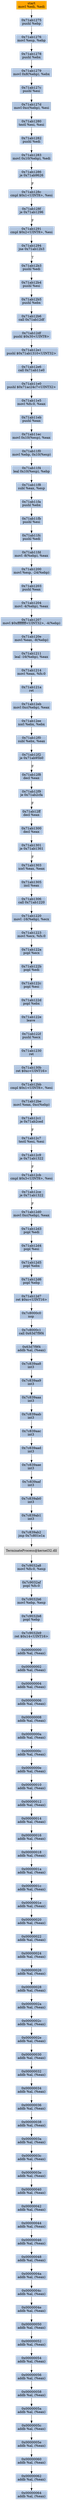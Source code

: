 digraph G {
node[shape=rectangle,style=filled,fillcolor=lightsteelblue,color=lightsteelblue]
bgcolor="transparent"
a0x71ab1273movl_edi_edi[label="start\nmovl %edi, %edi",color="lightgrey",fillcolor="orange"];
a0x71ab1275pushl_ebp[label="0x71ab1275\npushl %ebp"];
a0x71ab1276movl_esp_ebp[label="0x71ab1276\nmovl %esp, %ebp"];
a0x71ab1278pushl_ebx[label="0x71ab1278\npushl %ebx"];
a0x71ab1279movl_0x8ebp__ebx[label="0x71ab1279\nmovl 0x8(%ebp), %ebx"];
a0x71ab127cpushl_esi[label="0x71ab127c\npushl %esi"];
a0x71ab127dmovl_0xcebp__esi[label="0x71ab127d\nmovl 0xc(%ebp), %esi"];
a0x71ab1280testl_esi_esi[label="0x71ab1280\ntestl %esi, %esi"];
a0x71ab1282pushl_edi[label="0x71ab1282\npushl %edi"];
a0x71ab1283movl_0x10ebp__edi[label="0x71ab1283\nmovl 0x10(%ebp), %edi"];
a0x71ab1286je_0x71ab9626[label="0x71ab1286\nje 0x71ab9626"];
a0x71ab128ccmpl_0x1UINT8_esi[label="0x71ab128c\ncmpl $0x1<UINT8>, %esi"];
a0x71ab128fje_0x71ab1296[label="0x71ab128f\nje 0x71ab1296"];
a0x71ab1291cmpl_0x2UINT8_esi[label="0x71ab1291\ncmpl $0x2<UINT8>, %esi"];
a0x71ab1294jne_0x71ab12b3[label="0x71ab1294\njne 0x71ab12b3"];
a0x71ab12b3pushl_edi[label="0x71ab12b3\npushl %edi"];
a0x71ab12b4pushl_esi[label="0x71ab12b4\npushl %esi"];
a0x71ab12b5pushl_ebx[label="0x71ab12b5\npushl %ebx"];
a0x71ab12b6call_0x71ab12df[label="0x71ab12b6\ncall 0x71ab12df"];
a0x71ab12dfpushl_0x30UINT8[label="0x71ab12df\npushl $0x30<UINT8>"];
a0x71ab12e1pushl_0x71ab1310UINT32[label="0x71ab12e1\npushl $0x71ab1310<UINT32>"];
a0x71ab12e6call_0x71ab11e0[label="0x71ab12e6\ncall 0x71ab11e0"];
a0x71ab11e0pushl_0x71ac24c7UINT32[label="0x71ab11e0\npushl $0x71ac24c7<UINT32>"];
a0x71ab11e5movl_fs_0_eax[label="0x71ab11e5\nmovl %fs:0, %eax"];
a0x71ab11ebpushl_eax[label="0x71ab11eb\npushl %eax"];
a0x71ab11ecmovl_0x10esp__eax[label="0x71ab11ec\nmovl 0x10(%esp), %eax"];
a0x71ab11f0movl_ebp_0x10esp_[label="0x71ab11f0\nmovl %ebp, 0x10(%esp)"];
a0x71ab11f4leal_0x10esp__ebp[label="0x71ab11f4\nleal 0x10(%esp), %ebp"];
a0x71ab11f8subl_eax_esp[label="0x71ab11f8\nsubl %eax, %esp"];
a0x71ab11fapushl_ebx[label="0x71ab11fa\npushl %ebx"];
a0x71ab11fbpushl_esi[label="0x71ab11fb\npushl %esi"];
a0x71ab11fcpushl_edi[label="0x71ab11fc\npushl %edi"];
a0x71ab11fdmovl__8ebp__eax[label="0x71ab11fd\nmovl -8(%ebp), %eax"];
a0x71ab1200movl_esp__24ebp_[label="0x71ab1200\nmovl %esp, -24(%ebp)"];
a0x71ab1203pushl_eax[label="0x71ab1203\npushl %eax"];
a0x71ab1204movl__4ebp__eax[label="0x71ab1204\nmovl -4(%ebp), %eax"];
a0x71ab1207movl_0xffffffffUINT32__4ebp_[label="0x71ab1207\nmovl $0xffffffff<UINT32>, -4(%ebp)"];
a0x71ab120emovl_eax__8ebp_[label="0x71ab120e\nmovl %eax, -8(%ebp)"];
a0x71ab1211leal__16ebp__eax[label="0x71ab1211\nleal -16(%ebp), %eax"];
a0x71ab1214movl_eax_fs_0[label="0x71ab1214\nmovl %eax, %fs:0"];
a0x71ab121aret[label="0x71ab121a\nret"];
a0x71ab12ebmovl_0xcebp__eax[label="0x71ab12eb\nmovl 0xc(%ebp), %eax"];
a0x71ab12eexorl_ebx_ebx[label="0x71ab12ee\nxorl %ebx, %ebx"];
a0x71ab12f0subl_ebx_eax[label="0x71ab12f0\nsubl %ebx, %eax"];
a0x71ab12f2je_0x71ab95b0[label="0x71ab12f2\nje 0x71ab95b0"];
a0x71ab12f8decl_eax[label="0x71ab12f8\ndecl %eax"];
a0x71ab12f9je_0x71ab2cfa[label="0x71ab12f9\nje 0x71ab2cfa"];
a0x71ab12ffdecl_eax[label="0x71ab12ff\ndecl %eax"];
a0x71ab1300decl_eax[label="0x71ab1300\ndecl %eax"];
a0x71ab1301je_0x71ab1361[label="0x71ab1301\nje 0x71ab1361"];
a0x71ab1303xorl_eax_eax[label="0x71ab1303\nxorl %eax, %eax"];
a0x71ab1305incl_eax[label="0x71ab1305\nincl %eax"];
a0x71ab1306call_0x71ab1220[label="0x71ab1306\ncall 0x71ab1220"];
a0x71ab1220movl__16ebp__ecx[label="0x71ab1220\nmovl -16(%ebp), %ecx"];
a0x71ab1223movl_ecx_fs_0[label="0x71ab1223\nmovl %ecx, %fs:0"];
a0x71ab122apopl_ecx[label="0x71ab122a\npopl %ecx"];
a0x71ab122bpopl_edi[label="0x71ab122b\npopl %edi"];
a0x71ab122cpopl_esi[label="0x71ab122c\npopl %esi"];
a0x71ab122dpopl_ebx[label="0x71ab122d\npopl %ebx"];
a0x71ab122eleave_[label="0x71ab122e\nleave "];
a0x71ab122fpushl_ecx[label="0x71ab122f\npushl %ecx"];
a0x71ab1230ret[label="0x71ab1230\nret"];
a0x71ab130bret_0xcUINT16[label="0x71ab130b\nret $0xc<UINT16>"];
a0x71ab12bbcmpl_0x1UINT8_esi[label="0x71ab12bb\ncmpl $0x1<UINT8>, %esi"];
a0x71ab12bemovl_eax_0xcebp_[label="0x71ab12be\nmovl %eax, 0xc(%ebp)"];
a0x71ab12c1je_0x71ab2ced[label="0x71ab12c1\nje 0x71ab2ced"];
a0x71ab12c7testl_esi_esi[label="0x71ab12c7\ntestl %esi, %esi"];
a0x71ab12c9je_0x71ab1322[label="0x71ab12c9\nje 0x71ab1322"];
a0x71ab12cbcmpl_0x3UINT8_esi[label="0x71ab12cb\ncmpl $0x3<UINT8>, %esi"];
a0x71ab12ceje_0x71ab1322[label="0x71ab12ce\nje 0x71ab1322"];
a0x71ab12d0movl_0xcebp__eax[label="0x71ab12d0\nmovl 0xc(%ebp), %eax"];
a0x71ab12d3popl_edi[label="0x71ab12d3\npopl %edi"];
a0x71ab12d4popl_esi[label="0x71ab12d4\npopl %esi"];
a0x71ab12d5popl_ebx[label="0x71ab12d5\npopl %ebx"];
a0x71ab12d6popl_ebp[label="0x71ab12d6\npopl %ebp"];
a0x71ab12d7ret_0xcUINT16[label="0x71ab12d7\nret $0xc<UINT16>"];
a0x7c8000c0nop_[label="0x7c8000c0\nnop "];
a0x7c8000c1call_0x63d7f9f4[label="0x7c8000c1\ncall 0x63d7f9f4"];
a0x63d7f9f4addb_al_eax_[label="0x63d7f9f4\naddb %al, (%eax)"];
a0x7c839aa8int3_[label="0x7c839aa8\nint3 "];
a0x7c839aa9int3_[label="0x7c839aa9\nint3 "];
a0x7c839aaaint3_[label="0x7c839aaa\nint3 "];
a0x7c839aabint3_[label="0x7c839aab\nint3 "];
a0x7c839aacint3_[label="0x7c839aac\nint3 "];
a0x7c839aadint3_[label="0x7c839aad\nint3 "];
a0x7c839aaeint3_[label="0x7c839aae\nint3 "];
a0x7c839aafint3_[label="0x7c839aaf\nint3 "];
a0x7c839ab0int3_[label="0x7c839ab0\nint3 "];
a0x7c839ab1int3_[label="0x7c839ab1\nint3 "];
a0x7c839ab2jmp_0x7c801e1a[label="0x7c839ab2\njmp 0x7c801e1a"];
TerminateProcess_kernel32_dll[label="TerminateProcess@kernel32.dll",color="lightgrey",fillcolor="lightgrey"];
a0x7c9032a8movl_fs_0_esp[label="0x7c9032a8\nmovl %fs:0, %esp"];
a0x7c9032afpopl_fs_0[label="0x7c9032af\npopl %fs:0"];
a0x7c9032b6movl_ebp_esp[label="0x7c9032b6\nmovl %ebp, %esp"];
a0x7c9032b8popl_ebp[label="0x7c9032b8\npopl %ebp"];
a0x7c9032b9ret_0x14UINT16[label="0x7c9032b9\nret $0x14<UINT16>"];
a0x00000000addb_al_eax_[label="0x00000000\naddb %al, (%eax)"];
a0x00000002addb_al_eax_[label="0x00000002\naddb %al, (%eax)"];
a0x00000004addb_al_eax_[label="0x00000004\naddb %al, (%eax)"];
a0x00000006addb_al_eax_[label="0x00000006\naddb %al, (%eax)"];
a0x00000008addb_al_eax_[label="0x00000008\naddb %al, (%eax)"];
a0x0000000aaddb_al_eax_[label="0x0000000a\naddb %al, (%eax)"];
a0x0000000caddb_al_eax_[label="0x0000000c\naddb %al, (%eax)"];
a0x0000000eaddb_al_eax_[label="0x0000000e\naddb %al, (%eax)"];
a0x00000010addb_al_eax_[label="0x00000010\naddb %al, (%eax)"];
a0x00000012addb_al_eax_[label="0x00000012\naddb %al, (%eax)"];
a0x00000014addb_al_eax_[label="0x00000014\naddb %al, (%eax)"];
a0x00000016addb_al_eax_[label="0x00000016\naddb %al, (%eax)"];
a0x00000018addb_al_eax_[label="0x00000018\naddb %al, (%eax)"];
a0x0000001aaddb_al_eax_[label="0x0000001a\naddb %al, (%eax)"];
a0x0000001caddb_al_eax_[label="0x0000001c\naddb %al, (%eax)"];
a0x0000001eaddb_al_eax_[label="0x0000001e\naddb %al, (%eax)"];
a0x00000020addb_al_eax_[label="0x00000020\naddb %al, (%eax)"];
a0x00000022addb_al_eax_[label="0x00000022\naddb %al, (%eax)"];
a0x00000024addb_al_eax_[label="0x00000024\naddb %al, (%eax)"];
a0x00000026addb_al_eax_[label="0x00000026\naddb %al, (%eax)"];
a0x00000028addb_al_eax_[label="0x00000028\naddb %al, (%eax)"];
a0x0000002aaddb_al_eax_[label="0x0000002a\naddb %al, (%eax)"];
a0x0000002caddb_al_eax_[label="0x0000002c\naddb %al, (%eax)"];
a0x0000002eaddb_al_eax_[label="0x0000002e\naddb %al, (%eax)"];
a0x00000030addb_al_eax_[label="0x00000030\naddb %al, (%eax)"];
a0x00000032addb_al_eax_[label="0x00000032\naddb %al, (%eax)"];
a0x00000034addb_al_eax_[label="0x00000034\naddb %al, (%eax)"];
a0x00000036addb_al_eax_[label="0x00000036\naddb %al, (%eax)"];
a0x00000038addb_al_eax_[label="0x00000038\naddb %al, (%eax)"];
a0x0000003aaddb_al_eax_[label="0x0000003a\naddb %al, (%eax)"];
a0x0000003caddb_al_eax_[label="0x0000003c\naddb %al, (%eax)"];
a0x0000003eaddb_al_eax_[label="0x0000003e\naddb %al, (%eax)"];
a0x00000040addb_al_eax_[label="0x00000040\naddb %al, (%eax)"];
a0x00000042addb_al_eax_[label="0x00000042\naddb %al, (%eax)"];
a0x00000044addb_al_eax_[label="0x00000044\naddb %al, (%eax)"];
a0x00000046addb_al_eax_[label="0x00000046\naddb %al, (%eax)"];
a0x00000048addb_al_eax_[label="0x00000048\naddb %al, (%eax)"];
a0x0000004aaddb_al_eax_[label="0x0000004a\naddb %al, (%eax)"];
a0x0000004caddb_al_eax_[label="0x0000004c\naddb %al, (%eax)"];
a0x0000004eaddb_al_eax_[label="0x0000004e\naddb %al, (%eax)"];
a0x00000050addb_al_eax_[label="0x00000050\naddb %al, (%eax)"];
a0x00000052addb_al_eax_[label="0x00000052\naddb %al, (%eax)"];
a0x00000054addb_al_eax_[label="0x00000054\naddb %al, (%eax)"];
a0x00000056addb_al_eax_[label="0x00000056\naddb %al, (%eax)"];
a0x00000058addb_al_eax_[label="0x00000058\naddb %al, (%eax)"];
a0x0000005aaddb_al_eax_[label="0x0000005a\naddb %al, (%eax)"];
a0x0000005caddb_al_eax_[label="0x0000005c\naddb %al, (%eax)"];
a0x0000005eaddb_al_eax_[label="0x0000005e\naddb %al, (%eax)"];
a0x00000060addb_al_eax_[label="0x00000060\naddb %al, (%eax)"];
a0x00000062addb_al_eax_[label="0x00000062\naddb %al, (%eax)"];
a0x00000064addb_al_eax_[label="0x00000064\naddb %al, (%eax)"];
a0x71ab1273movl_edi_edi -> a0x71ab1275pushl_ebp [color="#000000"];
a0x71ab1275pushl_ebp -> a0x71ab1276movl_esp_ebp [color="#000000"];
a0x71ab1276movl_esp_ebp -> a0x71ab1278pushl_ebx [color="#000000"];
a0x71ab1278pushl_ebx -> a0x71ab1279movl_0x8ebp__ebx [color="#000000"];
a0x71ab1279movl_0x8ebp__ebx -> a0x71ab127cpushl_esi [color="#000000"];
a0x71ab127cpushl_esi -> a0x71ab127dmovl_0xcebp__esi [color="#000000"];
a0x71ab127dmovl_0xcebp__esi -> a0x71ab1280testl_esi_esi [color="#000000"];
a0x71ab1280testl_esi_esi -> a0x71ab1282pushl_edi [color="#000000"];
a0x71ab1282pushl_edi -> a0x71ab1283movl_0x10ebp__edi [color="#000000"];
a0x71ab1283movl_0x10ebp__edi -> a0x71ab1286je_0x71ab9626 [color="#000000"];
a0x71ab1286je_0x71ab9626 -> a0x71ab128ccmpl_0x1UINT8_esi [color="#000000",label="F"];
a0x71ab128ccmpl_0x1UINT8_esi -> a0x71ab128fje_0x71ab1296 [color="#000000"];
a0x71ab128fje_0x71ab1296 -> a0x71ab1291cmpl_0x2UINT8_esi [color="#000000",label="F"];
a0x71ab1291cmpl_0x2UINT8_esi -> a0x71ab1294jne_0x71ab12b3 [color="#000000"];
a0x71ab1294jne_0x71ab12b3 -> a0x71ab12b3pushl_edi [color="#000000",label="T"];
a0x71ab12b3pushl_edi -> a0x71ab12b4pushl_esi [color="#000000"];
a0x71ab12b4pushl_esi -> a0x71ab12b5pushl_ebx [color="#000000"];
a0x71ab12b5pushl_ebx -> a0x71ab12b6call_0x71ab12df [color="#000000"];
a0x71ab12b6call_0x71ab12df -> a0x71ab12dfpushl_0x30UINT8 [color="#000000"];
a0x71ab12dfpushl_0x30UINT8 -> a0x71ab12e1pushl_0x71ab1310UINT32 [color="#000000"];
a0x71ab12e1pushl_0x71ab1310UINT32 -> a0x71ab12e6call_0x71ab11e0 [color="#000000"];
a0x71ab12e6call_0x71ab11e0 -> a0x71ab11e0pushl_0x71ac24c7UINT32 [color="#000000"];
a0x71ab11e0pushl_0x71ac24c7UINT32 -> a0x71ab11e5movl_fs_0_eax [color="#000000"];
a0x71ab11e5movl_fs_0_eax -> a0x71ab11ebpushl_eax [color="#000000"];
a0x71ab11ebpushl_eax -> a0x71ab11ecmovl_0x10esp__eax [color="#000000"];
a0x71ab11ecmovl_0x10esp__eax -> a0x71ab11f0movl_ebp_0x10esp_ [color="#000000"];
a0x71ab11f0movl_ebp_0x10esp_ -> a0x71ab11f4leal_0x10esp__ebp [color="#000000"];
a0x71ab11f4leal_0x10esp__ebp -> a0x71ab11f8subl_eax_esp [color="#000000"];
a0x71ab11f8subl_eax_esp -> a0x71ab11fapushl_ebx [color="#000000"];
a0x71ab11fapushl_ebx -> a0x71ab11fbpushl_esi [color="#000000"];
a0x71ab11fbpushl_esi -> a0x71ab11fcpushl_edi [color="#000000"];
a0x71ab11fcpushl_edi -> a0x71ab11fdmovl__8ebp__eax [color="#000000"];
a0x71ab11fdmovl__8ebp__eax -> a0x71ab1200movl_esp__24ebp_ [color="#000000"];
a0x71ab1200movl_esp__24ebp_ -> a0x71ab1203pushl_eax [color="#000000"];
a0x71ab1203pushl_eax -> a0x71ab1204movl__4ebp__eax [color="#000000"];
a0x71ab1204movl__4ebp__eax -> a0x71ab1207movl_0xffffffffUINT32__4ebp_ [color="#000000"];
a0x71ab1207movl_0xffffffffUINT32__4ebp_ -> a0x71ab120emovl_eax__8ebp_ [color="#000000"];
a0x71ab120emovl_eax__8ebp_ -> a0x71ab1211leal__16ebp__eax [color="#000000"];
a0x71ab1211leal__16ebp__eax -> a0x71ab1214movl_eax_fs_0 [color="#000000"];
a0x71ab1214movl_eax_fs_0 -> a0x71ab121aret [color="#000000"];
a0x71ab121aret -> a0x71ab12ebmovl_0xcebp__eax [color="#000000"];
a0x71ab12ebmovl_0xcebp__eax -> a0x71ab12eexorl_ebx_ebx [color="#000000"];
a0x71ab12eexorl_ebx_ebx -> a0x71ab12f0subl_ebx_eax [color="#000000"];
a0x71ab12f0subl_ebx_eax -> a0x71ab12f2je_0x71ab95b0 [color="#000000"];
a0x71ab12f2je_0x71ab95b0 -> a0x71ab12f8decl_eax [color="#000000",label="F"];
a0x71ab12f8decl_eax -> a0x71ab12f9je_0x71ab2cfa [color="#000000"];
a0x71ab12f9je_0x71ab2cfa -> a0x71ab12ffdecl_eax [color="#000000",label="F"];
a0x71ab12ffdecl_eax -> a0x71ab1300decl_eax [color="#000000"];
a0x71ab1300decl_eax -> a0x71ab1301je_0x71ab1361 [color="#000000"];
a0x71ab1301je_0x71ab1361 -> a0x71ab1303xorl_eax_eax [color="#000000",label="F"];
a0x71ab1303xorl_eax_eax -> a0x71ab1305incl_eax [color="#000000"];
a0x71ab1305incl_eax -> a0x71ab1306call_0x71ab1220 [color="#000000"];
a0x71ab1306call_0x71ab1220 -> a0x71ab1220movl__16ebp__ecx [color="#000000"];
a0x71ab1220movl__16ebp__ecx -> a0x71ab1223movl_ecx_fs_0 [color="#000000"];
a0x71ab1223movl_ecx_fs_0 -> a0x71ab122apopl_ecx [color="#000000"];
a0x71ab122apopl_ecx -> a0x71ab122bpopl_edi [color="#000000"];
a0x71ab122bpopl_edi -> a0x71ab122cpopl_esi [color="#000000"];
a0x71ab122cpopl_esi -> a0x71ab122dpopl_ebx [color="#000000"];
a0x71ab122dpopl_ebx -> a0x71ab122eleave_ [color="#000000"];
a0x71ab122eleave_ -> a0x71ab122fpushl_ecx [color="#000000"];
a0x71ab122fpushl_ecx -> a0x71ab1230ret [color="#000000"];
a0x71ab1230ret -> a0x71ab130bret_0xcUINT16 [color="#000000"];
a0x71ab130bret_0xcUINT16 -> a0x71ab12bbcmpl_0x1UINT8_esi [color="#000000"];
a0x71ab12bbcmpl_0x1UINT8_esi -> a0x71ab12bemovl_eax_0xcebp_ [color="#000000"];
a0x71ab12bemovl_eax_0xcebp_ -> a0x71ab12c1je_0x71ab2ced [color="#000000"];
a0x71ab12c1je_0x71ab2ced -> a0x71ab12c7testl_esi_esi [color="#000000",label="F"];
a0x71ab12c7testl_esi_esi -> a0x71ab12c9je_0x71ab1322 [color="#000000"];
a0x71ab12c9je_0x71ab1322 -> a0x71ab12cbcmpl_0x3UINT8_esi [color="#000000",label="F"];
a0x71ab12cbcmpl_0x3UINT8_esi -> a0x71ab12ceje_0x71ab1322 [color="#000000"];
a0x71ab12ceje_0x71ab1322 -> a0x71ab12d0movl_0xcebp__eax [color="#000000",label="F"];
a0x71ab12d0movl_0xcebp__eax -> a0x71ab12d3popl_edi [color="#000000"];
a0x71ab12d3popl_edi -> a0x71ab12d4popl_esi [color="#000000"];
a0x71ab12d4popl_esi -> a0x71ab12d5popl_ebx [color="#000000"];
a0x71ab12d5popl_ebx -> a0x71ab12d6popl_ebp [color="#000000"];
a0x71ab12d6popl_ebp -> a0x71ab12d7ret_0xcUINT16 [color="#000000"];
a0x71ab12d7ret_0xcUINT16 -> a0x7c8000c0nop_ [color="#000000"];
a0x7c8000c0nop_ -> a0x7c8000c1call_0x63d7f9f4 [color="#000000"];
a0x7c8000c1call_0x63d7f9f4 -> a0x63d7f9f4addb_al_eax_ [color="#000000"];
a0x63d7f9f4addb_al_eax_ -> a0x7c839aa8int3_ [color="#000000"];
a0x7c839aa8int3_ -> a0x7c839aa9int3_ [color="#000000"];
a0x7c839aa9int3_ -> a0x7c839aaaint3_ [color="#000000"];
a0x7c839aaaint3_ -> a0x7c839aabint3_ [color="#000000"];
a0x7c839aabint3_ -> a0x7c839aacint3_ [color="#000000"];
a0x7c839aacint3_ -> a0x7c839aadint3_ [color="#000000"];
a0x7c839aadint3_ -> a0x7c839aaeint3_ [color="#000000"];
a0x7c839aaeint3_ -> a0x7c839aafint3_ [color="#000000"];
a0x7c839aafint3_ -> a0x7c839ab0int3_ [color="#000000"];
a0x7c839ab0int3_ -> a0x7c839ab1int3_ [color="#000000"];
a0x7c839ab1int3_ -> a0x7c839ab2jmp_0x7c801e1a [color="#000000"];
a0x7c839ab2jmp_0x7c801e1a -> TerminateProcess_kernel32_dll [color="#000000"];
TerminateProcess_kernel32_dll -> a0x7c9032a8movl_fs_0_esp [color="#000000"];
a0x7c9032a8movl_fs_0_esp -> a0x7c9032afpopl_fs_0 [color="#000000"];
a0x7c9032afpopl_fs_0 -> a0x7c9032b6movl_ebp_esp [color="#000000"];
a0x7c9032b6movl_ebp_esp -> a0x7c9032b8popl_ebp [color="#000000"];
a0x7c9032b8popl_ebp -> a0x7c9032b9ret_0x14UINT16 [color="#000000"];
a0x7c9032b9ret_0x14UINT16 -> a0x00000000addb_al_eax_ [color="#000000"];
a0x00000000addb_al_eax_ -> a0x00000002addb_al_eax_ [color="#000000"];
a0x00000002addb_al_eax_ -> a0x00000004addb_al_eax_ [color="#000000"];
a0x00000004addb_al_eax_ -> a0x00000006addb_al_eax_ [color="#000000"];
a0x00000006addb_al_eax_ -> a0x00000008addb_al_eax_ [color="#000000"];
a0x00000008addb_al_eax_ -> a0x0000000aaddb_al_eax_ [color="#000000"];
a0x0000000aaddb_al_eax_ -> a0x0000000caddb_al_eax_ [color="#000000"];
a0x0000000caddb_al_eax_ -> a0x0000000eaddb_al_eax_ [color="#000000"];
a0x0000000eaddb_al_eax_ -> a0x00000010addb_al_eax_ [color="#000000"];
a0x00000010addb_al_eax_ -> a0x00000012addb_al_eax_ [color="#000000"];
a0x00000012addb_al_eax_ -> a0x00000014addb_al_eax_ [color="#000000"];
a0x00000014addb_al_eax_ -> a0x00000016addb_al_eax_ [color="#000000"];
a0x00000016addb_al_eax_ -> a0x00000018addb_al_eax_ [color="#000000"];
a0x00000018addb_al_eax_ -> a0x0000001aaddb_al_eax_ [color="#000000"];
a0x0000001aaddb_al_eax_ -> a0x0000001caddb_al_eax_ [color="#000000"];
a0x0000001caddb_al_eax_ -> a0x0000001eaddb_al_eax_ [color="#000000"];
a0x0000001eaddb_al_eax_ -> a0x00000020addb_al_eax_ [color="#000000"];
a0x00000020addb_al_eax_ -> a0x00000022addb_al_eax_ [color="#000000"];
a0x00000022addb_al_eax_ -> a0x00000024addb_al_eax_ [color="#000000"];
a0x00000024addb_al_eax_ -> a0x00000026addb_al_eax_ [color="#000000"];
a0x00000026addb_al_eax_ -> a0x00000028addb_al_eax_ [color="#000000"];
a0x00000028addb_al_eax_ -> a0x0000002aaddb_al_eax_ [color="#000000"];
a0x0000002aaddb_al_eax_ -> a0x0000002caddb_al_eax_ [color="#000000"];
a0x0000002caddb_al_eax_ -> a0x0000002eaddb_al_eax_ [color="#000000"];
a0x0000002eaddb_al_eax_ -> a0x00000030addb_al_eax_ [color="#000000"];
a0x00000030addb_al_eax_ -> a0x00000032addb_al_eax_ [color="#000000"];
a0x00000032addb_al_eax_ -> a0x00000034addb_al_eax_ [color="#000000"];
a0x00000034addb_al_eax_ -> a0x00000036addb_al_eax_ [color="#000000"];
a0x00000036addb_al_eax_ -> a0x00000038addb_al_eax_ [color="#000000"];
a0x00000038addb_al_eax_ -> a0x0000003aaddb_al_eax_ [color="#000000"];
a0x0000003aaddb_al_eax_ -> a0x0000003caddb_al_eax_ [color="#000000"];
a0x0000003caddb_al_eax_ -> a0x0000003eaddb_al_eax_ [color="#000000"];
a0x0000003eaddb_al_eax_ -> a0x00000040addb_al_eax_ [color="#000000"];
a0x00000040addb_al_eax_ -> a0x00000042addb_al_eax_ [color="#000000"];
a0x00000042addb_al_eax_ -> a0x00000044addb_al_eax_ [color="#000000"];
a0x00000044addb_al_eax_ -> a0x00000046addb_al_eax_ [color="#000000"];
a0x00000046addb_al_eax_ -> a0x00000048addb_al_eax_ [color="#000000"];
a0x00000048addb_al_eax_ -> a0x0000004aaddb_al_eax_ [color="#000000"];
a0x0000004aaddb_al_eax_ -> a0x0000004caddb_al_eax_ [color="#000000"];
a0x0000004caddb_al_eax_ -> a0x0000004eaddb_al_eax_ [color="#000000"];
a0x0000004eaddb_al_eax_ -> a0x00000050addb_al_eax_ [color="#000000"];
a0x00000050addb_al_eax_ -> a0x00000052addb_al_eax_ [color="#000000"];
a0x00000052addb_al_eax_ -> a0x00000054addb_al_eax_ [color="#000000"];
a0x00000054addb_al_eax_ -> a0x00000056addb_al_eax_ [color="#000000"];
a0x00000056addb_al_eax_ -> a0x00000058addb_al_eax_ [color="#000000"];
a0x00000058addb_al_eax_ -> a0x0000005aaddb_al_eax_ [color="#000000"];
a0x0000005aaddb_al_eax_ -> a0x0000005caddb_al_eax_ [color="#000000"];
a0x0000005caddb_al_eax_ -> a0x0000005eaddb_al_eax_ [color="#000000"];
a0x0000005eaddb_al_eax_ -> a0x00000060addb_al_eax_ [color="#000000"];
a0x00000060addb_al_eax_ -> a0x00000062addb_al_eax_ [color="#000000"];
a0x00000062addb_al_eax_ -> a0x00000064addb_al_eax_ [color="#000000"];
}

